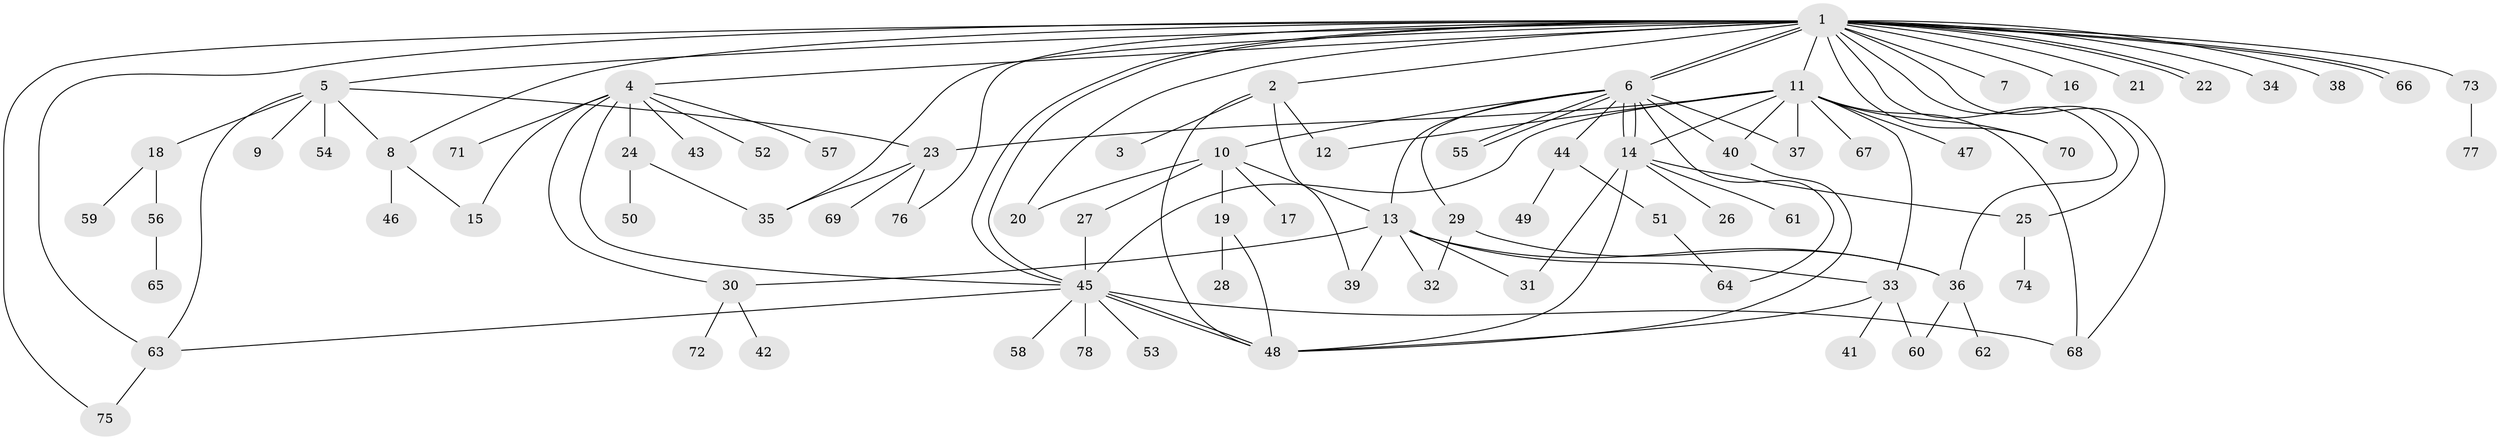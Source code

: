 // Generated by graph-tools (version 1.1) at 2025/11/02/27/25 16:11:13]
// undirected, 78 vertices, 120 edges
graph export_dot {
graph [start="1"]
  node [color=gray90,style=filled];
  1;
  2;
  3;
  4;
  5;
  6;
  7;
  8;
  9;
  10;
  11;
  12;
  13;
  14;
  15;
  16;
  17;
  18;
  19;
  20;
  21;
  22;
  23;
  24;
  25;
  26;
  27;
  28;
  29;
  30;
  31;
  32;
  33;
  34;
  35;
  36;
  37;
  38;
  39;
  40;
  41;
  42;
  43;
  44;
  45;
  46;
  47;
  48;
  49;
  50;
  51;
  52;
  53;
  54;
  55;
  56;
  57;
  58;
  59;
  60;
  61;
  62;
  63;
  64;
  65;
  66;
  67;
  68;
  69;
  70;
  71;
  72;
  73;
  74;
  75;
  76;
  77;
  78;
  1 -- 2;
  1 -- 4;
  1 -- 5;
  1 -- 6;
  1 -- 6;
  1 -- 7;
  1 -- 8;
  1 -- 11;
  1 -- 16;
  1 -- 20;
  1 -- 21;
  1 -- 22;
  1 -- 22;
  1 -- 25;
  1 -- 34;
  1 -- 35;
  1 -- 36;
  1 -- 38;
  1 -- 45;
  1 -- 45;
  1 -- 63;
  1 -- 66;
  1 -- 66;
  1 -- 68;
  1 -- 70;
  1 -- 73;
  1 -- 75;
  1 -- 76;
  2 -- 3;
  2 -- 12;
  2 -- 39;
  2 -- 48;
  4 -- 15;
  4 -- 24;
  4 -- 30;
  4 -- 43;
  4 -- 45;
  4 -- 52;
  4 -- 57;
  4 -- 71;
  5 -- 8;
  5 -- 9;
  5 -- 18;
  5 -- 23;
  5 -- 54;
  5 -- 63;
  6 -- 10;
  6 -- 13;
  6 -- 14;
  6 -- 14;
  6 -- 29;
  6 -- 37;
  6 -- 40;
  6 -- 44;
  6 -- 55;
  6 -- 55;
  6 -- 64;
  8 -- 15;
  8 -- 46;
  10 -- 13;
  10 -- 17;
  10 -- 19;
  10 -- 20;
  10 -- 27;
  11 -- 12;
  11 -- 14;
  11 -- 23;
  11 -- 33;
  11 -- 37;
  11 -- 40;
  11 -- 45;
  11 -- 47;
  11 -- 67;
  11 -- 68;
  11 -- 70;
  13 -- 30;
  13 -- 31;
  13 -- 32;
  13 -- 33;
  13 -- 36;
  13 -- 39;
  14 -- 25;
  14 -- 26;
  14 -- 31;
  14 -- 48;
  14 -- 61;
  18 -- 56;
  18 -- 59;
  19 -- 28;
  19 -- 48;
  23 -- 35;
  23 -- 69;
  23 -- 76;
  24 -- 35;
  24 -- 50;
  25 -- 74;
  27 -- 45;
  29 -- 32;
  29 -- 36;
  30 -- 42;
  30 -- 72;
  33 -- 41;
  33 -- 48;
  33 -- 60;
  36 -- 60;
  36 -- 62;
  40 -- 48;
  44 -- 49;
  44 -- 51;
  45 -- 48;
  45 -- 48;
  45 -- 53;
  45 -- 58;
  45 -- 63;
  45 -- 68;
  45 -- 78;
  51 -- 64;
  56 -- 65;
  63 -- 75;
  73 -- 77;
}

